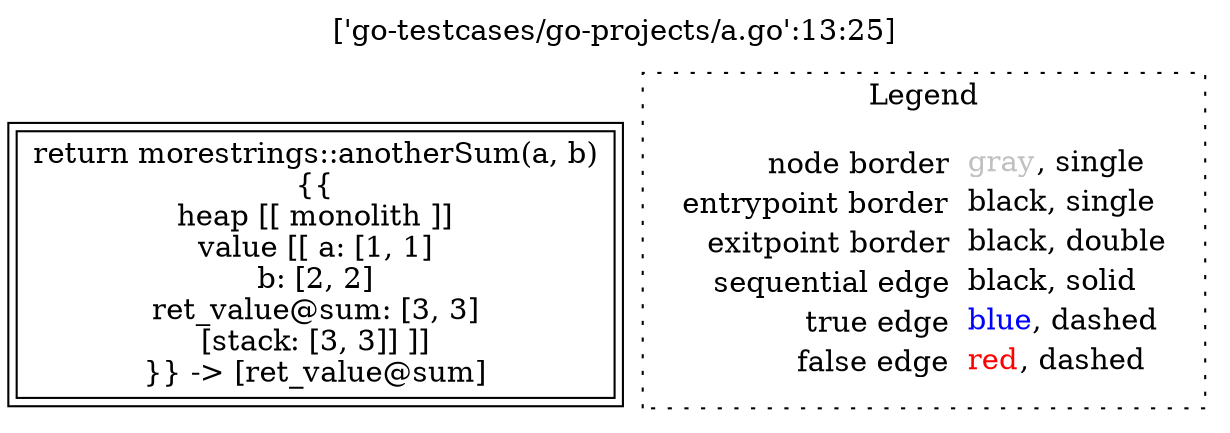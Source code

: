 digraph {
	labelloc="t";
	label="['go-testcases/go-projects/a.go':13:25]";
	"node0" [shape="rect",color="black",peripheries="2",label=<return morestrings::anotherSum(a, b)<BR/>{{<BR/>heap [[ monolith ]]<BR/>value [[ a: [1, 1]<BR/>b: [2, 2]<BR/>ret_value@sum: [3, 3]<BR/>[stack: [3, 3]] ]]<BR/>}} -&gt; [ret_value@sum]>];
subgraph cluster_legend {
	label="Legend";
	style=dotted;
	node [shape=plaintext];
	"legend" [label=<<table border="0" cellpadding="2" cellspacing="0" cellborder="0"><tr><td align="right">node border&nbsp;</td><td align="left"><font color="gray">gray</font>, single</td></tr><tr><td align="right">entrypoint border&nbsp;</td><td align="left"><font color="black">black</font>, single</td></tr><tr><td align="right">exitpoint border&nbsp;</td><td align="left"><font color="black">black</font>, double</td></tr><tr><td align="right">sequential edge&nbsp;</td><td align="left"><font color="black">black</font>, solid</td></tr><tr><td align="right">true edge&nbsp;</td><td align="left"><font color="blue">blue</font>, dashed</td></tr><tr><td align="right">false edge&nbsp;</td><td align="left"><font color="red">red</font>, dashed</td></tr></table>>];
}

}
